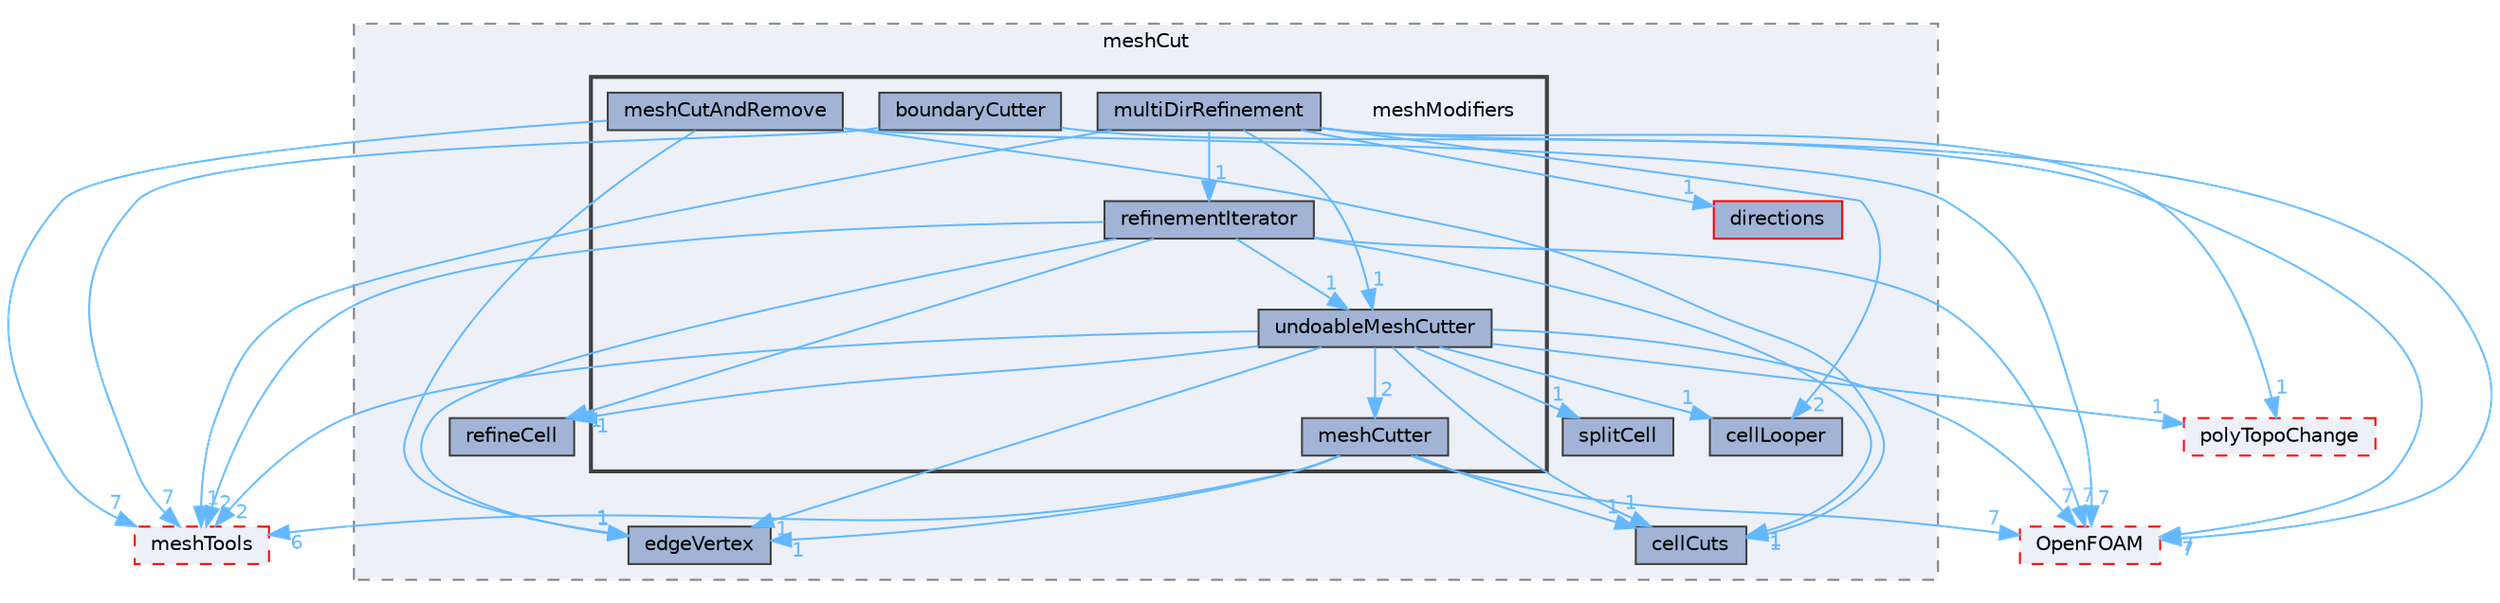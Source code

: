 digraph "src/dynamicMesh/meshCut/meshModifiers"
{
 // LATEX_PDF_SIZE
  bgcolor="transparent";
  edge [fontname=Helvetica,fontsize=10,labelfontname=Helvetica,labelfontsize=10];
  node [fontname=Helvetica,fontsize=10,shape=box,height=0.2,width=0.4];
  compound=true
  subgraph clusterdir_9d5336f012de1459bf0f96ab97c17717 {
    graph [ bgcolor="#edf0f7", pencolor="grey50", label="meshCut", fontname=Helvetica,fontsize=10 style="filled,dashed", URL="dir_9d5336f012de1459bf0f96ab97c17717.html",tooltip=""]
  dir_2184631b10728395c280b9d834649092 [label="cellCuts", fillcolor="#a2b4d6", color="grey25", style="filled", URL="dir_2184631b10728395c280b9d834649092.html",tooltip=""];
  dir_bf6b8f75389c5096510d5e68423b9ccd [label="edgeVertex", fillcolor="#a2b4d6", color="grey25", style="filled", URL="dir_bf6b8f75389c5096510d5e68423b9ccd.html",tooltip=""];
  dir_a5023815b95dd1bf0d12c1ec38a4f7d2 [label="cellLooper", fillcolor="#a2b4d6", color="grey25", style="filled", URL="dir_a5023815b95dd1bf0d12c1ec38a4f7d2.html",tooltip=""];
  dir_9307821a0d8d3275ecd60e0907e34b47 [label="directions", fillcolor="#a2b4d6", color="red", style="filled", URL="dir_9307821a0d8d3275ecd60e0907e34b47.html",tooltip=""];
  dir_3380fabc95568e57441e7fe9d1d7d947 [label="refineCell", fillcolor="#a2b4d6", color="grey25", style="filled", URL="dir_3380fabc95568e57441e7fe9d1d7d947.html",tooltip=""];
  dir_c7fd60cbada1c09e2598f289eba26e61 [label="splitCell", fillcolor="#a2b4d6", color="grey25", style="filled", URL="dir_c7fd60cbada1c09e2598f289eba26e61.html",tooltip=""];
  subgraph clusterdir_28c6b72d780d2d853657566258f1fb88 {
    graph [ bgcolor="#edf0f7", pencolor="grey25", label="", fontname=Helvetica,fontsize=10 style="filled,bold", URL="dir_28c6b72d780d2d853657566258f1fb88.html",tooltip=""]
    dir_28c6b72d780d2d853657566258f1fb88 [shape=plaintext, label="meshModifiers"];
  dir_2423cd0260d540380a5b4e13300604ee [label="boundaryCutter", fillcolor="#a2b4d6", color="grey25", style="filled", URL="dir_2423cd0260d540380a5b4e13300604ee.html",tooltip=""];
  dir_36f8647c5ccd1aa67f6b6a6c3df21087 [label="meshCutAndRemove", fillcolor="#a2b4d6", color="grey25", style="filled", URL="dir_36f8647c5ccd1aa67f6b6a6c3df21087.html",tooltip=""];
  dir_2ee666574faba9185f4fb850afecea98 [label="meshCutter", fillcolor="#a2b4d6", color="grey25", style="filled", URL="dir_2ee666574faba9185f4fb850afecea98.html",tooltip=""];
  dir_2f8874825c97142504e009457bf24cdc [label="multiDirRefinement", fillcolor="#a2b4d6", color="grey25", style="filled", URL="dir_2f8874825c97142504e009457bf24cdc.html",tooltip=""];
  dir_8c68d407e2d925f22a3a4c6633b7ccc1 [label="refinementIterator", fillcolor="#a2b4d6", color="grey25", style="filled", URL="dir_8c68d407e2d925f22a3a4c6633b7ccc1.html",tooltip=""];
  dir_adda9dd5953cc4489bdcb01b200ac056 [label="undoableMeshCutter", fillcolor="#a2b4d6", color="grey25", style="filled", URL="dir_adda9dd5953cc4489bdcb01b200ac056.html",tooltip=""];
  }
  }
  dir_ae30ad0bef50cf391b24c614251bb9fd [label="meshTools", fillcolor="#edf0f7", color="red", style="filled,dashed", URL="dir_ae30ad0bef50cf391b24c614251bb9fd.html",tooltip=""];
  dir_c5473ff19b20e6ec4dfe5c310b3778a8 [label="OpenFOAM", fillcolor="#edf0f7", color="red", style="filled,dashed", URL="dir_c5473ff19b20e6ec4dfe5c310b3778a8.html",tooltip=""];
  dir_1dcc9f8d039401a5088c21c8f851d182 [label="polyTopoChange", fillcolor="#edf0f7", color="red", style="filled,dashed", URL="dir_1dcc9f8d039401a5088c21c8f851d182.html",tooltip=""];
  dir_2423cd0260d540380a5b4e13300604ee->dir_ae30ad0bef50cf391b24c614251bb9fd [headlabel="7", labeldistance=1.5 headhref="dir_000325_002382.html" href="dir_000325_002382.html" color="steelblue1" fontcolor="steelblue1"];
  dir_2423cd0260d540380a5b4e13300604ee->dir_c5473ff19b20e6ec4dfe5c310b3778a8 [headlabel="7", labeldistance=1.5 headhref="dir_000325_002695.html" href="dir_000325_002695.html" color="steelblue1" fontcolor="steelblue1"];
  dir_36f8647c5ccd1aa67f6b6a6c3df21087->dir_2184631b10728395c280b9d834649092 [headlabel="1", labeldistance=1.5 headhref="dir_002362_000417.html" href="dir_002362_000417.html" color="steelblue1" fontcolor="steelblue1"];
  dir_36f8647c5ccd1aa67f6b6a6c3df21087->dir_ae30ad0bef50cf391b24c614251bb9fd [headlabel="7", labeldistance=1.5 headhref="dir_002362_002382.html" href="dir_002362_002382.html" color="steelblue1" fontcolor="steelblue1"];
  dir_36f8647c5ccd1aa67f6b6a6c3df21087->dir_bf6b8f75389c5096510d5e68423b9ccd [headlabel="1", labeldistance=1.5 headhref="dir_002362_001116.html" href="dir_002362_001116.html" color="steelblue1" fontcolor="steelblue1"];
  dir_36f8647c5ccd1aa67f6b6a6c3df21087->dir_c5473ff19b20e6ec4dfe5c310b3778a8 [headlabel="7", labeldistance=1.5 headhref="dir_002362_002695.html" href="dir_002362_002695.html" color="steelblue1" fontcolor="steelblue1"];
  dir_2ee666574faba9185f4fb850afecea98->dir_2184631b10728395c280b9d834649092 [headlabel="1", labeldistance=1.5 headhref="dir_002363_000417.html" href="dir_002363_000417.html" color="steelblue1" fontcolor="steelblue1"];
  dir_2ee666574faba9185f4fb850afecea98->dir_ae30ad0bef50cf391b24c614251bb9fd [headlabel="6", labeldistance=1.5 headhref="dir_002363_002382.html" href="dir_002363_002382.html" color="steelblue1" fontcolor="steelblue1"];
  dir_2ee666574faba9185f4fb850afecea98->dir_bf6b8f75389c5096510d5e68423b9ccd [headlabel="1", labeldistance=1.5 headhref="dir_002363_001116.html" href="dir_002363_001116.html" color="steelblue1" fontcolor="steelblue1"];
  dir_2ee666574faba9185f4fb850afecea98->dir_c5473ff19b20e6ec4dfe5c310b3778a8 [headlabel="7", labeldistance=1.5 headhref="dir_002363_002695.html" href="dir_002363_002695.html" color="steelblue1" fontcolor="steelblue1"];
  dir_2f8874825c97142504e009457bf24cdc->dir_1dcc9f8d039401a5088c21c8f851d182 [headlabel="1", labeldistance=1.5 headhref="dir_002475_002997.html" href="dir_002475_002997.html" color="steelblue1" fontcolor="steelblue1"];
  dir_2f8874825c97142504e009457bf24cdc->dir_8c68d407e2d925f22a3a4c6633b7ccc1 [headlabel="1", labeldistance=1.5 headhref="dir_002475_003274.html" href="dir_002475_003274.html" color="steelblue1" fontcolor="steelblue1"];
  dir_2f8874825c97142504e009457bf24cdc->dir_9307821a0d8d3275ecd60e0907e34b47 [headlabel="1", labeldistance=1.5 headhref="dir_002475_000960.html" href="dir_002475_000960.html" color="steelblue1" fontcolor="steelblue1"];
  dir_2f8874825c97142504e009457bf24cdc->dir_a5023815b95dd1bf0d12c1ec38a4f7d2 [headlabel="2", labeldistance=1.5 headhref="dir_002475_000422.html" href="dir_002475_000422.html" color="steelblue1" fontcolor="steelblue1"];
  dir_2f8874825c97142504e009457bf24cdc->dir_adda9dd5953cc4489bdcb01b200ac056 [headlabel="1", labeldistance=1.5 headhref="dir_002475_004196.html" href="dir_002475_004196.html" color="steelblue1" fontcolor="steelblue1"];
  dir_2f8874825c97142504e009457bf24cdc->dir_ae30ad0bef50cf391b24c614251bb9fd [headlabel="1", labeldistance=1.5 headhref="dir_002475_002382.html" href="dir_002475_002382.html" color="steelblue1" fontcolor="steelblue1"];
  dir_2f8874825c97142504e009457bf24cdc->dir_c5473ff19b20e6ec4dfe5c310b3778a8 [headlabel="7", labeldistance=1.5 headhref="dir_002475_002695.html" href="dir_002475_002695.html" color="steelblue1" fontcolor="steelblue1"];
  dir_8c68d407e2d925f22a3a4c6633b7ccc1->dir_2184631b10728395c280b9d834649092 [headlabel="1", labeldistance=1.5 headhref="dir_003274_000417.html" href="dir_003274_000417.html" color="steelblue1" fontcolor="steelblue1"];
  dir_8c68d407e2d925f22a3a4c6633b7ccc1->dir_3380fabc95568e57441e7fe9d1d7d947 [headlabel="1", labeldistance=1.5 headhref="dir_003274_003270.html" href="dir_003274_003270.html" color="steelblue1" fontcolor="steelblue1"];
  dir_8c68d407e2d925f22a3a4c6633b7ccc1->dir_adda9dd5953cc4489bdcb01b200ac056 [headlabel="1", labeldistance=1.5 headhref="dir_003274_004196.html" href="dir_003274_004196.html" color="steelblue1" fontcolor="steelblue1"];
  dir_8c68d407e2d925f22a3a4c6633b7ccc1->dir_ae30ad0bef50cf391b24c614251bb9fd [headlabel="2", labeldistance=1.5 headhref="dir_003274_002382.html" href="dir_003274_002382.html" color="steelblue1" fontcolor="steelblue1"];
  dir_8c68d407e2d925f22a3a4c6633b7ccc1->dir_bf6b8f75389c5096510d5e68423b9ccd [headlabel="1", labeldistance=1.5 headhref="dir_003274_001116.html" href="dir_003274_001116.html" color="steelblue1" fontcolor="steelblue1"];
  dir_8c68d407e2d925f22a3a4c6633b7ccc1->dir_c5473ff19b20e6ec4dfe5c310b3778a8 [headlabel="7", labeldistance=1.5 headhref="dir_003274_002695.html" href="dir_003274_002695.html" color="steelblue1" fontcolor="steelblue1"];
  dir_adda9dd5953cc4489bdcb01b200ac056->dir_1dcc9f8d039401a5088c21c8f851d182 [headlabel="1", labeldistance=1.5 headhref="dir_004196_002997.html" href="dir_004196_002997.html" color="steelblue1" fontcolor="steelblue1"];
  dir_adda9dd5953cc4489bdcb01b200ac056->dir_2184631b10728395c280b9d834649092 [headlabel="1", labeldistance=1.5 headhref="dir_004196_000417.html" href="dir_004196_000417.html" color="steelblue1" fontcolor="steelblue1"];
  dir_adda9dd5953cc4489bdcb01b200ac056->dir_2ee666574faba9185f4fb850afecea98 [headlabel="2", labeldistance=1.5 headhref="dir_004196_002363.html" href="dir_004196_002363.html" color="steelblue1" fontcolor="steelblue1"];
  dir_adda9dd5953cc4489bdcb01b200ac056->dir_3380fabc95568e57441e7fe9d1d7d947 [headlabel="1", labeldistance=1.5 headhref="dir_004196_003270.html" href="dir_004196_003270.html" color="steelblue1" fontcolor="steelblue1"];
  dir_adda9dd5953cc4489bdcb01b200ac056->dir_a5023815b95dd1bf0d12c1ec38a4f7d2 [headlabel="1", labeldistance=1.5 headhref="dir_004196_000422.html" href="dir_004196_000422.html" color="steelblue1" fontcolor="steelblue1"];
  dir_adda9dd5953cc4489bdcb01b200ac056->dir_ae30ad0bef50cf391b24c614251bb9fd [headlabel="2", labeldistance=1.5 headhref="dir_004196_002382.html" href="dir_004196_002382.html" color="steelblue1" fontcolor="steelblue1"];
  dir_adda9dd5953cc4489bdcb01b200ac056->dir_bf6b8f75389c5096510d5e68423b9ccd [headlabel="1", labeldistance=1.5 headhref="dir_004196_001116.html" href="dir_004196_001116.html" color="steelblue1" fontcolor="steelblue1"];
  dir_adda9dd5953cc4489bdcb01b200ac056->dir_c5473ff19b20e6ec4dfe5c310b3778a8 [headlabel="7", labeldistance=1.5 headhref="dir_004196_002695.html" href="dir_004196_002695.html" color="steelblue1" fontcolor="steelblue1"];
  dir_adda9dd5953cc4489bdcb01b200ac056->dir_c7fd60cbada1c09e2598f289eba26e61 [headlabel="1", labeldistance=1.5 headhref="dir_004196_003714.html" href="dir_004196_003714.html" color="steelblue1" fontcolor="steelblue1"];
}
